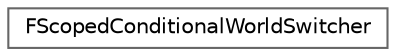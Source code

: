 digraph "Graphical Class Hierarchy"
{
 // INTERACTIVE_SVG=YES
 // LATEX_PDF_SIZE
  bgcolor="transparent";
  edge [fontname=Helvetica,fontsize=10,labelfontname=Helvetica,labelfontsize=10];
  node [fontname=Helvetica,fontsize=10,shape=box,height=0.2,width=0.4];
  rankdir="LR";
  Node0 [id="Node000000",label="FScopedConditionalWorldSwitcher",height=0.2,width=0.4,color="grey40", fillcolor="white", style="filled",URL="$df/d21/classFScopedConditionalWorldSwitcher.html",tooltip="When created, switches global context to a PIE world When destroyed, resets the GWorld back to what i..."];
}

